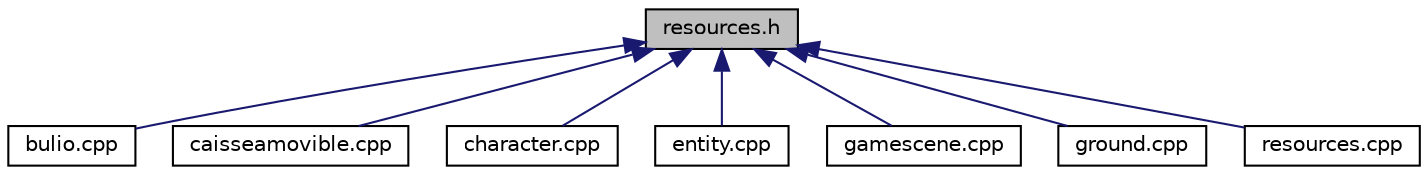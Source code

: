 digraph "resources.h"
{
 // LATEX_PDF_SIZE
  edge [fontname="Helvetica",fontsize="10",labelfontname="Helvetica",labelfontsize="10"];
  node [fontname="Helvetica",fontsize="10",shape=record];
  Node1 [label="resources.h",height=0.2,width=0.4,color="black", fillcolor="grey75", style="filled", fontcolor="black",tooltip="Méthodes utilitaires permettant d'accéder aux ressources."];
  Node1 -> Node2 [dir="back",color="midnightblue",fontsize="10",style="solid",fontname="Helvetica"];
  Node2 [label="bulio.cpp",height=0.2,width=0.4,color="black", fillcolor="white", style="filled",URL="$bulio_8cpp.html",tooltip="Définition de la classe Bulio."];
  Node1 -> Node3 [dir="back",color="midnightblue",fontsize="10",style="solid",fontname="Helvetica"];
  Node3 [label="caisseamovible.cpp",height=0.2,width=0.4,color="black", fillcolor="white", style="filled",URL="$caisseamovible_8cpp.html",tooltip="Définition de la classe CaisseAmovible."];
  Node1 -> Node4 [dir="back",color="midnightblue",fontsize="10",style="solid",fontname="Helvetica"];
  Node4 [label="character.cpp",height=0.2,width=0.4,color="black", fillcolor="white", style="filled",URL="$character_8cpp.html",tooltip="Définition de la classe Character."];
  Node1 -> Node5 [dir="back",color="midnightblue",fontsize="10",style="solid",fontname="Helvetica"];
  Node5 [label="entity.cpp",height=0.2,width=0.4,color="black", fillcolor="white", style="filled",URL="$entity_8cpp.html",tooltip="Définition de la classe Entity."];
  Node1 -> Node6 [dir="back",color="midnightblue",fontsize="10",style="solid",fontname="Helvetica"];
  Node6 [label="gamescene.cpp",height=0.2,width=0.4,color="black", fillcolor="white", style="filled",URL="$gamescene_8cpp.html",tooltip="Définition de la classe GameScene."];
  Node1 -> Node7 [dir="back",color="midnightblue",fontsize="10",style="solid",fontname="Helvetica"];
  Node7 [label="ground.cpp",height=0.2,width=0.4,color="black", fillcolor="white", style="filled",URL="$ground_8cpp.html",tooltip="Définition de la classe Ground."];
  Node1 -> Node8 [dir="back",color="midnightblue",fontsize="10",style="solid",fontname="Helvetica"];
  Node8 [label="resources.cpp",height=0.2,width=0.4,color="black", fillcolor="white", style="filled",URL="$resources_8cpp.html",tooltip="Méthodes utilitaires permettant d'accéder aux ressources."];
}
